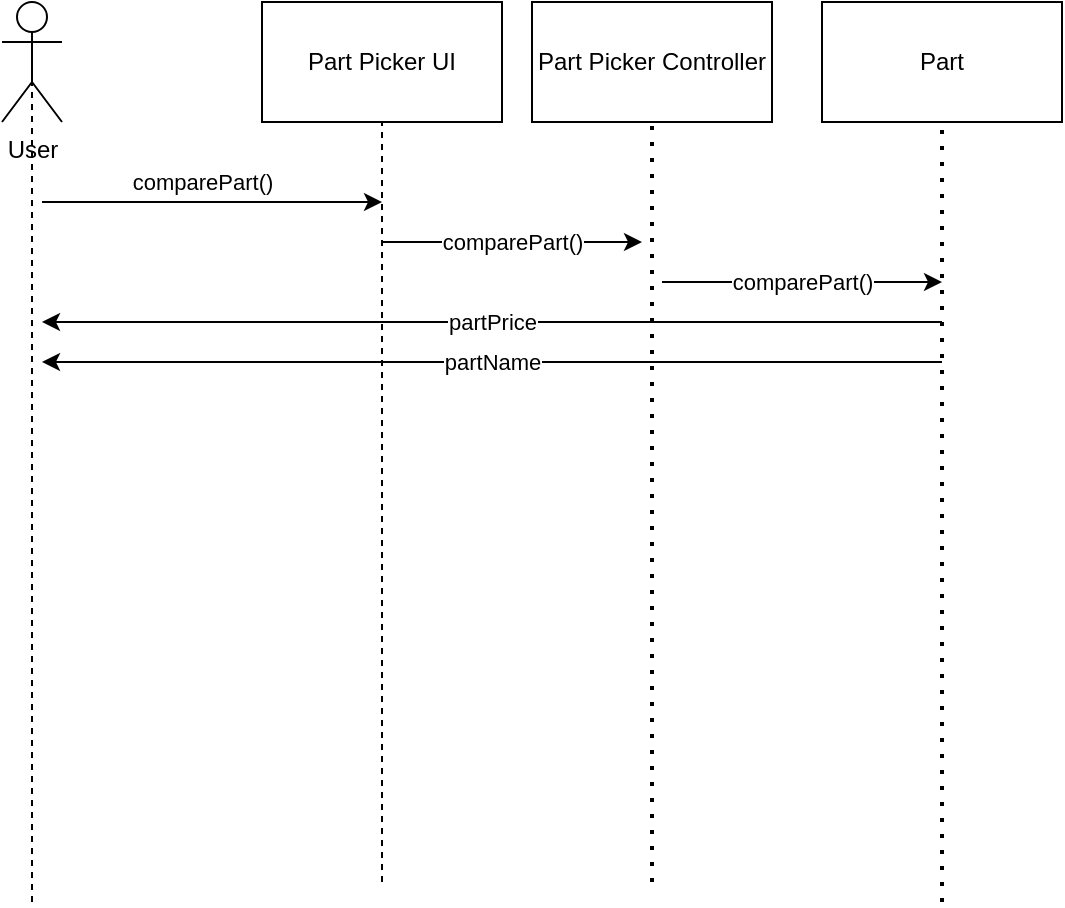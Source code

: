 <mxfile version="19.0.3" type="device"><diagram id="9-9FabGw2VR43TJliJXa" name="Page-1"><mxGraphModel dx="1422" dy="865" grid="1" gridSize="10" guides="1" tooltips="1" connect="1" arrows="1" fold="1" page="1" pageScale="1" pageWidth="850" pageHeight="1100" math="0" shadow="0"><root><mxCell id="0"/><mxCell id="1" parent="0"/><mxCell id="k_j45_I8LZEb8fUM0mE3-1" value="Part Picker UI" style="rounded=0;whiteSpace=wrap;html=1;" parent="1" vertex="1"><mxGeometry x="230" y="60" width="120" height="60" as="geometry"/></mxCell><mxCell id="k_j45_I8LZEb8fUM0mE3-3" value="User" style="shape=umlActor;verticalLabelPosition=bottom;verticalAlign=top;html=1;outlineConnect=0;" parent="1" vertex="1"><mxGeometry x="100" y="60" width="30" height="60" as="geometry"/></mxCell><mxCell id="k_j45_I8LZEb8fUM0mE3-4" value="" style="endArrow=none;dashed=1;html=1;rounded=0;entryX=0.5;entryY=0.5;entryDx=0;entryDy=0;entryPerimeter=0;" parent="1" target="k_j45_I8LZEb8fUM0mE3-3" edge="1"><mxGeometry width="50" height="50" relative="1" as="geometry"><mxPoint x="115" y="510" as="sourcePoint"/><mxPoint x="180" y="240" as="targetPoint"/></mxGeometry></mxCell><mxCell id="k_j45_I8LZEb8fUM0mE3-5" value="" style="endArrow=none;dashed=1;html=1;rounded=0;entryX=0.5;entryY=1;entryDx=0;entryDy=0;" parent="1" target="k_j45_I8LZEb8fUM0mE3-1" edge="1"><mxGeometry width="50" height="50" relative="1" as="geometry"><mxPoint x="290" y="500" as="sourcePoint"/><mxPoint x="310" y="230" as="targetPoint"/></mxGeometry></mxCell><mxCell id="k_j45_I8LZEb8fUM0mE3-6" value="" style="endArrow=classic;html=1;rounded=0;" parent="1" edge="1"><mxGeometry width="50" height="50" relative="1" as="geometry"><mxPoint x="120" y="160" as="sourcePoint"/><mxPoint x="290" y="160" as="targetPoint"/></mxGeometry></mxCell><mxCell id="k_j45_I8LZEb8fUM0mE3-7" value="comparePart()" style="edgeLabel;html=1;align=center;verticalAlign=middle;resizable=0;points=[];" parent="k_j45_I8LZEb8fUM0mE3-6" vertex="1" connectable="0"><mxGeometry x="0.325" relative="1" as="geometry"><mxPoint x="-33" y="-10" as="offset"/></mxGeometry></mxCell><mxCell id="_fYTAuNY0ZC4wJVw1ffy-1" value="Part Picker Controller" style="rounded=0;whiteSpace=wrap;html=1;" vertex="1" parent="1"><mxGeometry x="365" y="60" width="120" height="60" as="geometry"/></mxCell><mxCell id="_fYTAuNY0ZC4wJVw1ffy-2" value="Part" style="rounded=0;whiteSpace=wrap;html=1;" vertex="1" parent="1"><mxGeometry x="510" y="60" width="120" height="60" as="geometry"/></mxCell><mxCell id="_fYTAuNY0ZC4wJVw1ffy-3" value="" style="endArrow=none;dashed=1;html=1;dashPattern=1 3;strokeWidth=2;rounded=0;entryX=0.5;entryY=1;entryDx=0;entryDy=0;" edge="1" parent="1" target="_fYTAuNY0ZC4wJVw1ffy-1"><mxGeometry width="50" height="50" relative="1" as="geometry"><mxPoint x="425" y="500" as="sourcePoint"/><mxPoint x="380" y="210" as="targetPoint"/></mxGeometry></mxCell><mxCell id="_fYTAuNY0ZC4wJVw1ffy-4" value="" style="endArrow=none;dashed=1;html=1;dashPattern=1 3;strokeWidth=2;rounded=0;entryX=0.5;entryY=1;entryDx=0;entryDy=0;" edge="1" parent="1" target="_fYTAuNY0ZC4wJVw1ffy-2"><mxGeometry width="50" height="50" relative="1" as="geometry"><mxPoint x="570" y="510" as="sourcePoint"/><mxPoint x="600" y="170" as="targetPoint"/></mxGeometry></mxCell><mxCell id="_fYTAuNY0ZC4wJVw1ffy-6" value="comparePart()" style="endArrow=classic;html=1;rounded=0;" edge="1" parent="1"><mxGeometry width="50" height="50" relative="1" as="geometry"><mxPoint x="290" y="180" as="sourcePoint"/><mxPoint x="420" y="180" as="targetPoint"/></mxGeometry></mxCell><mxCell id="_fYTAuNY0ZC4wJVw1ffy-7" value="comparePart()" style="endArrow=classic;html=1;rounded=0;" edge="1" parent="1"><mxGeometry width="50" height="50" relative="1" as="geometry"><mxPoint x="430" y="200" as="sourcePoint"/><mxPoint x="570" y="200" as="targetPoint"/></mxGeometry></mxCell><mxCell id="_fYTAuNY0ZC4wJVw1ffy-8" value="partPrice" style="endArrow=classic;html=1;rounded=0;" edge="1" parent="1"><mxGeometry width="50" height="50" relative="1" as="geometry"><mxPoint x="570" y="220" as="sourcePoint"/><mxPoint x="120" y="220" as="targetPoint"/></mxGeometry></mxCell><mxCell id="_fYTAuNY0ZC4wJVw1ffy-9" value="partName" style="endArrow=classic;html=1;rounded=0;" edge="1" parent="1"><mxGeometry width="50" height="50" relative="1" as="geometry"><mxPoint x="570" y="240" as="sourcePoint"/><mxPoint x="120" y="240" as="targetPoint"/></mxGeometry></mxCell></root></mxGraphModel></diagram></mxfile>